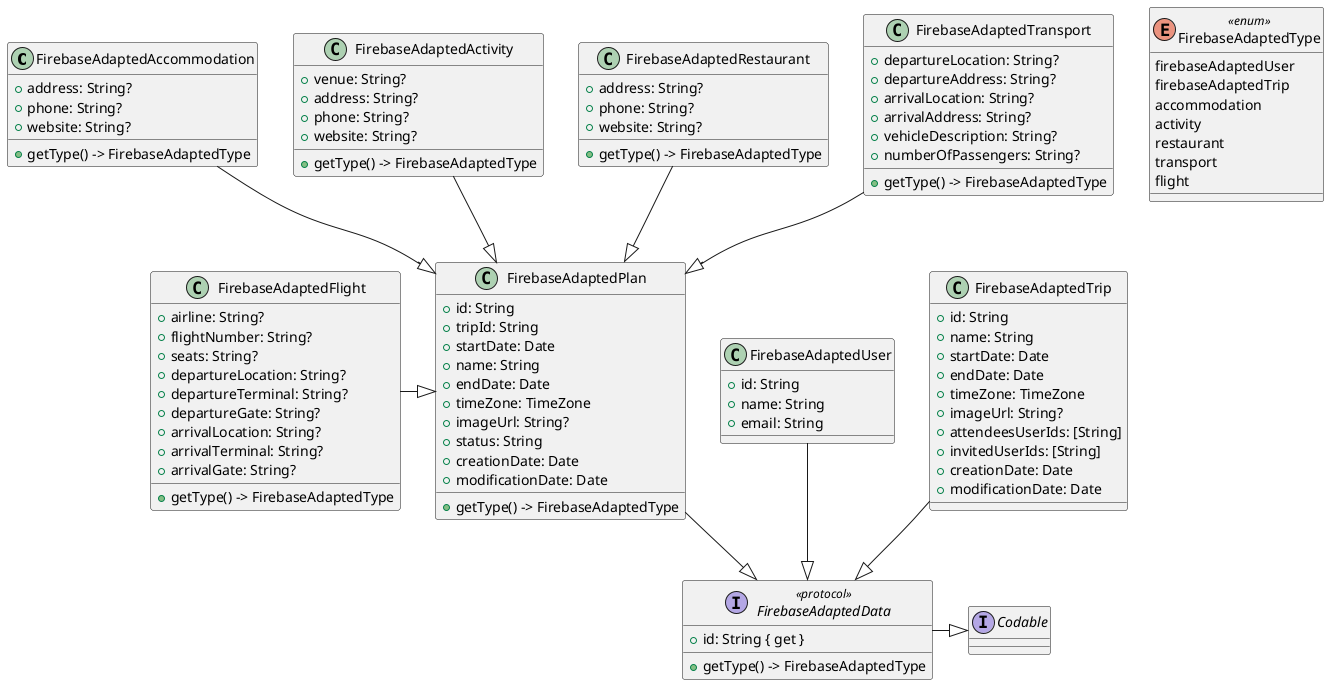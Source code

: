 @startuml

class FirebaseAdaptedAccommodation {
    + address: String?
    + phone: String?
    + website: String?

    + getType() -> FirebaseAdaptedType
}

class FirebaseAdaptedActivity {
    + venue: String?
    + address: String?
    + phone: String?
    + website: String?

    + getType() -> FirebaseAdaptedType
}

class FirebaseAdaptedRestaurant {
    + address: String?
    + phone: String?
    + website: String?
    
    + getType() -> FirebaseAdaptedType
}

class FirebaseAdaptedTransport {
    + departureLocation: String?
    + departureAddress: String?
    + arrivalLocation: String?
    + arrivalAddress: String?
    + vehicleDescription: String?
    + numberOfPassengers: String?

    + getType() -> FirebaseAdaptedType
}

class FirebaseAdaptedFlight {
    + airline: String?
    + flightNumber: String?
    + seats: String?
    + departureLocation: String?
    + departureTerminal: String?
    + departureGate: String?
    + arrivalLocation: String?
    + arrivalTerminal: String?
    + arrivalGate: String?

    + getType() -> FirebaseAdaptedType
}

class FirebaseAdaptedPlan {
    + id: String
    + tripId: String
    + startDate: Date
    + name: String
    + endDate: Date
    + timeZone: TimeZone
    + imageUrl: String?
    + status: String
    + creationDate: Date
    + modificationDate: Date

    + getType() -> FirebaseAdaptedType
}

class FirebaseAdaptedUser {
    + id: String
    + name: String
    + email: String
}

class FirebaseAdaptedTrip {
    + id: String
    + name: String
    + startDate: Date
    + endDate: Date
    + timeZone: TimeZone
    + imageUrl: String?
    + attendeesUserIds: [String]
    + invitedUserIds: [String]
    + creationDate: Date
    + modificationDate: Date
}

interface FirebaseAdaptedData <<protocol>> {
    + id: String { get }
    + getType() -> FirebaseAdaptedType
}

enum FirebaseAdaptedType <<enum>> {
    firebaseAdaptedUser
    firebaseAdaptedTrip
    accommodation
    activity
    restaurant
    transport
    flight
}

interface Codable {}

FirebaseAdaptedAccommodation --|> FirebaseAdaptedPlan
FirebaseAdaptedActivity --|> FirebaseAdaptedPlan
FirebaseAdaptedRestaurant --|> FirebaseAdaptedPlan
FirebaseAdaptedTransport --|> FirebaseAdaptedPlan
FirebaseAdaptedFlight -right-|> FirebaseAdaptedPlan
FirebaseAdaptedPlan --|> FirebaseAdaptedData
FirebaseAdaptedUser --|> FirebaseAdaptedData
FirebaseAdaptedTrip --|> FirebaseAdaptedData
FirebaseAdaptedData -right-|> Codable

@enduml

